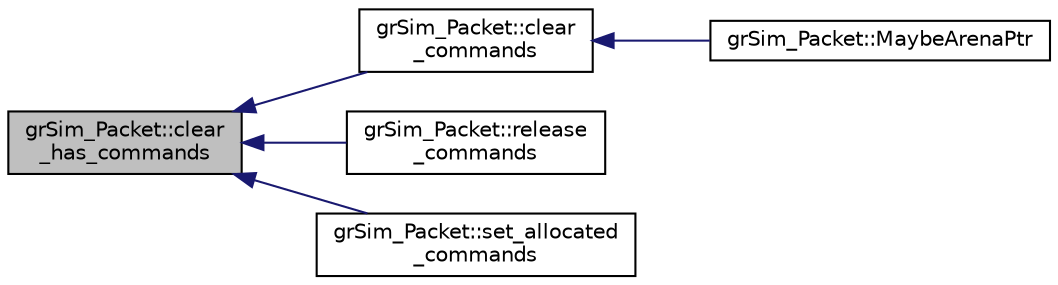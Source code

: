 digraph "grSim_Packet::clear_has_commands"
{
 // INTERACTIVE_SVG=YES
  edge [fontname="Helvetica",fontsize="10",labelfontname="Helvetica",labelfontsize="10"];
  node [fontname="Helvetica",fontsize="10",shape=record];
  rankdir="LR";
  Node1 [label="grSim_Packet::clear\l_has_commands",height=0.2,width=0.4,color="black", fillcolor="grey75", style="filled", fontcolor="black"];
  Node1 -> Node2 [dir="back",color="midnightblue",fontsize="10",style="solid",fontname="Helvetica"];
  Node2 [label="grSim_Packet::clear\l_commands",height=0.2,width=0.4,color="black", fillcolor="white", style="filled",URL="$d3/db5/classgr_sim___packet.html#a7eeb36d110e9e7ffeb8931b2f465a273"];
  Node2 -> Node3 [dir="back",color="midnightblue",fontsize="10",style="solid",fontname="Helvetica"];
  Node3 [label="grSim_Packet::MaybeArenaPtr",height=0.2,width=0.4,color="black", fillcolor="white", style="filled",URL="$d3/db5/classgr_sim___packet.html#a1586f89f68f4f71677b65fa6b9dcb944"];
  Node1 -> Node4 [dir="back",color="midnightblue",fontsize="10",style="solid",fontname="Helvetica"];
  Node4 [label="grSim_Packet::release\l_commands",height=0.2,width=0.4,color="black", fillcolor="white", style="filled",URL="$d3/db5/classgr_sim___packet.html#a6860cad9ca6d4381103d48d3840dcaff"];
  Node1 -> Node5 [dir="back",color="midnightblue",fontsize="10",style="solid",fontname="Helvetica"];
  Node5 [label="grSim_Packet::set_allocated\l_commands",height=0.2,width=0.4,color="black", fillcolor="white", style="filled",URL="$d3/db5/classgr_sim___packet.html#a34571f0630a01a00b4b952204fee14fd"];
}
